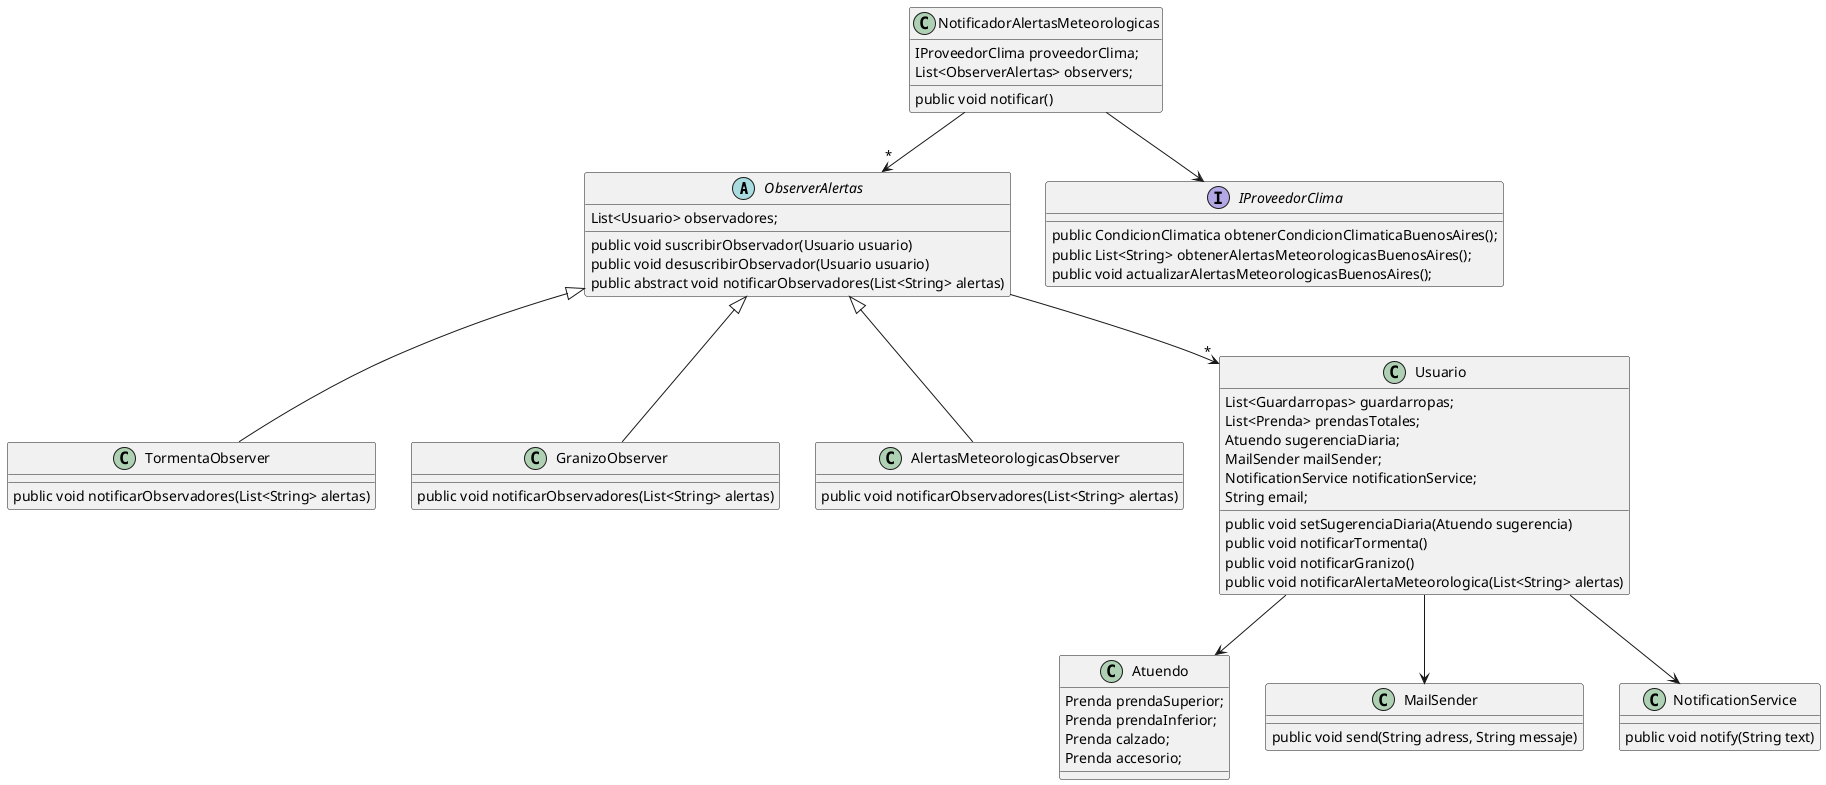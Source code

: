 @startuml
abstract class ObserverAlertas {
  List<Usuario> observadores;
  public void suscribirObservador(Usuario usuario)
  public void desuscribirObservador(Usuario usuario)
  public abstract void notificarObservadores(List<String> alertas)
}


class TormentaObserver extends ObserverAlertas{
  public void notificarObservadores(List<String> alertas)
}


class GranizoObserver extends ObserverAlertas{
  public void notificarObservadores(List<String> alertas)
}

class AlertasMeteorologicasObserver extends ObserverAlertas {
  public void notificarObservadores(List<String> alertas)
}

class NotificadorAlertasMeteorologicas {
  IProveedorClima proveedorClima;
  List<ObserverAlertas> observers;
  public void notificar()
}


class Usuario {
  List<Guardarropas> guardarropas;
  List<Prenda> prendasTotales;
  Atuendo sugerenciaDiaria;
  MailSender mailSender;
  NotificationService notificationService;
  String email;

  public void setSugerenciaDiaria(Atuendo sugerencia)
  public void notificarTormenta()
  public void notificarGranizo()
  public void notificarAlertaMeteorologica(List<String> alertas)
}

interface IProveedorClima {
  public CondicionClimatica obtenerCondicionClimaticaBuenosAires();
  public List<String> obtenerAlertasMeteorologicasBuenosAires();
  public void actualizarAlertasMeteorologicasBuenosAires();
}

class Atuendo {
  Prenda prendaSuperior;
  Prenda prendaInferior;
  Prenda calzado;
  Prenda accesorio;
}

class MailSender {
  public void send(String adress, String messaje)
}

class NotificationService {
  public void notify(String text)
}

Usuario-->MailSender
Usuario-->NotificationService
Usuario-->Atuendo
NotificadorAlertasMeteorologicas-->IProveedorClima
NotificadorAlertasMeteorologicas-->"*"ObserverAlertas
ObserverAlertas-->"*"Usuario
@enduml
